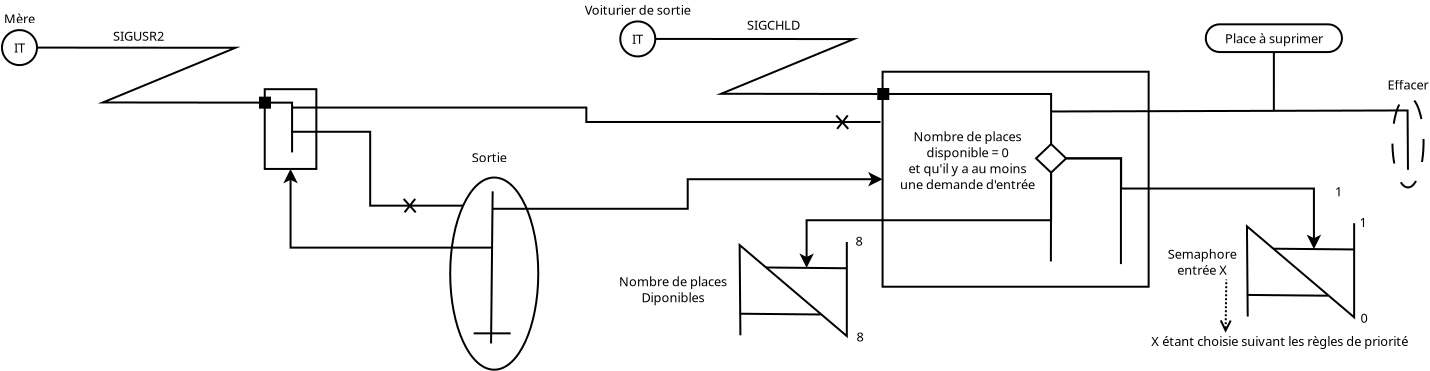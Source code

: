 <?xml version="1.0" encoding="UTF-8"?>
<dia:diagram xmlns:dia="http://www.lysator.liu.se/~alla/dia/">
  <dia:layer name="Arrière-plan" visible="true" active="true">
    <dia:object type="Standard - Box" version="0" id="O0">
      <dia:attribute name="obj_pos">
        <dia:point val="-41.408,0.598"/>
      </dia:attribute>
      <dia:attribute name="obj_bb">
        <dia:rectangle val="-41.458,0.548;-38.777,4.636"/>
      </dia:attribute>
      <dia:attribute name="elem_corner">
        <dia:point val="-41.408,0.598"/>
      </dia:attribute>
      <dia:attribute name="elem_width">
        <dia:real val="2.581"/>
      </dia:attribute>
      <dia:attribute name="elem_height">
        <dia:real val="3.988"/>
      </dia:attribute>
      <dia:attribute name="show_background">
        <dia:boolean val="true"/>
      </dia:attribute>
    </dia:object>
    <dia:object type="Standard - Box" version="0" id="O1">
      <dia:attribute name="obj_pos">
        <dia:point val="-41.646,1.021"/>
      </dia:attribute>
      <dia:attribute name="obj_bb">
        <dia:rectangle val="-41.696,0.971;-41.096,1.571"/>
      </dia:attribute>
      <dia:attribute name="elem_corner">
        <dia:point val="-41.646,1.021"/>
      </dia:attribute>
      <dia:attribute name="elem_width">
        <dia:real val="0.5"/>
      </dia:attribute>
      <dia:attribute name="elem_height">
        <dia:real val="0.5"/>
      </dia:attribute>
      <dia:attribute name="border_width">
        <dia:real val="0.1"/>
      </dia:attribute>
      <dia:attribute name="inner_color">
        <dia:color val="#000000"/>
      </dia:attribute>
      <dia:attribute name="show_background">
        <dia:boolean val="true"/>
      </dia:attribute>
      <dia:attribute name="aspect">
        <dia:enum val="2"/>
      </dia:attribute>
    </dia:object>
    <dia:object type="Standard - ZigZagLine" version="1" id="O2">
      <dia:attribute name="obj_pos">
        <dia:point val="-41.146,1.271"/>
      </dia:attribute>
      <dia:attribute name="obj_bb">
        <dia:rectangle val="-41.196,1.221;-39.991,3.81"/>
      </dia:attribute>
      <dia:attribute name="orth_points">
        <dia:point val="-41.146,1.271"/>
        <dia:point val="-40.041,1.271"/>
        <dia:point val="-40.041,3.76"/>
      </dia:attribute>
      <dia:attribute name="orth_orient">
        <dia:enum val="0"/>
        <dia:enum val="1"/>
      </dia:attribute>
      <dia:attribute name="autorouting">
        <dia:boolean val="false"/>
      </dia:attribute>
    </dia:object>
    <dia:object type="Standard - Box" version="0" id="O3">
      <dia:attribute name="obj_pos">
        <dia:point val="-10.516,-0.275"/>
      </dia:attribute>
      <dia:attribute name="obj_bb">
        <dia:rectangle val="-10.566,-0.325;2.837,10.525"/>
      </dia:attribute>
      <dia:attribute name="elem_corner">
        <dia:point val="-10.516,-0.275"/>
      </dia:attribute>
      <dia:attribute name="elem_width">
        <dia:real val="13.303"/>
      </dia:attribute>
      <dia:attribute name="elem_height">
        <dia:real val="10.75"/>
      </dia:attribute>
      <dia:attribute name="show_background">
        <dia:boolean val="true"/>
      </dia:attribute>
    </dia:object>
    <dia:object type="Standard - Box" version="0" id="O4">
      <dia:attribute name="obj_pos">
        <dia:point val="-10.732,0.588"/>
      </dia:attribute>
      <dia:attribute name="obj_bb">
        <dia:rectangle val="-10.782,0.537;-10.182,1.137"/>
      </dia:attribute>
      <dia:attribute name="elem_corner">
        <dia:point val="-10.732,0.588"/>
      </dia:attribute>
      <dia:attribute name="elem_width">
        <dia:real val="0.5"/>
      </dia:attribute>
      <dia:attribute name="elem_height">
        <dia:real val="0.5"/>
      </dia:attribute>
      <dia:attribute name="border_width">
        <dia:real val="0.1"/>
      </dia:attribute>
      <dia:attribute name="inner_color">
        <dia:color val="#000000"/>
      </dia:attribute>
      <dia:attribute name="show_background">
        <dia:boolean val="true"/>
      </dia:attribute>
      <dia:attribute name="aspect">
        <dia:enum val="2"/>
      </dia:attribute>
    </dia:object>
    <dia:object type="Standard - ZigZagLine" version="1" id="O5">
      <dia:attribute name="obj_pos">
        <dia:point val="-10.232,0.838"/>
      </dia:attribute>
      <dia:attribute name="obj_bb">
        <dia:rectangle val="-10.282,0.787;-2.04,3.393"/>
      </dia:attribute>
      <dia:attribute name="orth_points">
        <dia:point val="-10.232,0.838"/>
        <dia:point val="-2.09,0.838"/>
        <dia:point val="-2.09,3.343"/>
      </dia:attribute>
      <dia:attribute name="orth_orient">
        <dia:enum val="0"/>
        <dia:enum val="1"/>
      </dia:attribute>
      <dia:attribute name="autorouting">
        <dia:boolean val="true"/>
      </dia:attribute>
      <dia:connections>
        <dia:connection handle="0" to="O4" connection="4"/>
        <dia:connection handle="1" to="O25" connection="5"/>
      </dia:connections>
    </dia:object>
    <dia:object type="Standard - PolyLine" version="0" id="O6">
      <dia:attribute name="obj_pos">
        <dia:point val="-21.881,-1.915"/>
      </dia:attribute>
      <dia:attribute name="obj_bb">
        <dia:rectangle val="-21.931,-1.965;-10.725,0.887"/>
      </dia:attribute>
      <dia:attribute name="poly_points">
        <dia:point val="-21.881,-1.915"/>
        <dia:point val="-11.959,-1.907"/>
        <dia:point val="-18.589,0.828"/>
        <dia:point val="-10.482,0.838"/>
      </dia:attribute>
      <dia:connections>
        <dia:connection handle="0" to="O7" connection="4"/>
        <dia:connection handle="3" to="O4" connection="8"/>
      </dia:connections>
    </dia:object>
    <dia:group>
      <dia:object type="Standard - Ellipse" version="0" id="O7">
        <dia:attribute name="obj_pos">
          <dia:point val="-23.631,-2.79"/>
        </dia:attribute>
        <dia:attribute name="obj_bb">
          <dia:rectangle val="-23.681,-2.84;-21.831,-0.99"/>
        </dia:attribute>
        <dia:attribute name="elem_corner">
          <dia:point val="-23.631,-2.79"/>
        </dia:attribute>
        <dia:attribute name="elem_width">
          <dia:real val="1.75"/>
        </dia:attribute>
        <dia:attribute name="elem_height">
          <dia:real val="1.75"/>
        </dia:attribute>
        <dia:attribute name="aspect">
          <dia:enum val="2"/>
        </dia:attribute>
      </dia:object>
      <dia:object type="Standard - Text" version="1" id="O8">
        <dia:attribute name="obj_pos">
          <dia:point val="-22.756,-1.915"/>
        </dia:attribute>
        <dia:attribute name="obj_bb">
          <dia:rectangle val="-23.046,-2.288;-22.466,-1.541"/>
        </dia:attribute>
        <dia:attribute name="text">
          <dia:composite type="text">
            <dia:attribute name="string">
              <dia:string>#IT#</dia:string>
            </dia:attribute>
            <dia:attribute name="font">
              <dia:font family="sans" style="0" name="Helvetica"/>
            </dia:attribute>
            <dia:attribute name="height">
              <dia:real val="0.8"/>
            </dia:attribute>
            <dia:attribute name="pos">
              <dia:point val="-22.756,-1.693"/>
            </dia:attribute>
            <dia:attribute name="color">
              <dia:color val="#000000"/>
            </dia:attribute>
            <dia:attribute name="alignment">
              <dia:enum val="1"/>
            </dia:attribute>
          </dia:composite>
        </dia:attribute>
        <dia:attribute name="valign">
          <dia:enum val="2"/>
        </dia:attribute>
        <dia:connections>
          <dia:connection handle="0" to="O7" connection="8"/>
        </dia:connections>
      </dia:object>
      <dia:object type="Standard - Text" version="1" id="O9">
        <dia:attribute name="obj_pos">
          <dia:point val="-22.756,-3.126"/>
        </dia:attribute>
        <dia:attribute name="obj_bb">
          <dia:rectangle val="-25.619,-3.721;-19.892,-2.973"/>
        </dia:attribute>
        <dia:attribute name="text">
          <dia:composite type="text">
            <dia:attribute name="string">
              <dia:string>#Voiturier de sortie#</dia:string>
            </dia:attribute>
            <dia:attribute name="font">
              <dia:font family="sans" style="0" name="Helvetica"/>
            </dia:attribute>
            <dia:attribute name="height">
              <dia:real val="0.8"/>
            </dia:attribute>
            <dia:attribute name="pos">
              <dia:point val="-22.756,-3.126"/>
            </dia:attribute>
            <dia:attribute name="color">
              <dia:color val="#000000"/>
            </dia:attribute>
            <dia:attribute name="alignment">
              <dia:enum val="1"/>
            </dia:attribute>
          </dia:composite>
        </dia:attribute>
        <dia:attribute name="valign">
          <dia:enum val="3"/>
        </dia:attribute>
      </dia:object>
    </dia:group>
    <dia:object type="Standard - ZigZagLine" version="1" id="O10">
      <dia:attribute name="obj_pos">
        <dia:point val="-1.338,4.057"/>
      </dia:attribute>
      <dia:attribute name="obj_bb">
        <dia:rectangle val="-1.388,4.007;11.413,8.705"/>
      </dia:attribute>
      <dia:attribute name="orth_points">
        <dia:point val="-1.338,4.057"/>
        <dia:point val="1.412,4.057"/>
        <dia:point val="1.412,5.566"/>
        <dia:point val="11.051,5.566"/>
        <dia:point val="11.051,8.593"/>
      </dia:attribute>
      <dia:attribute name="orth_orient">
        <dia:enum val="0"/>
        <dia:enum val="1"/>
        <dia:enum val="0"/>
        <dia:enum val="1"/>
      </dia:attribute>
      <dia:attribute name="autorouting">
        <dia:boolean val="false"/>
      </dia:attribute>
      <dia:attribute name="end_arrow">
        <dia:enum val="22"/>
      </dia:attribute>
      <dia:attribute name="end_arrow_length">
        <dia:real val="0.5"/>
      </dia:attribute>
      <dia:attribute name="end_arrow_width">
        <dia:real val="0.5"/>
      </dia:attribute>
      <dia:connections>
        <dia:connection handle="0" to="O25" connection="7"/>
        <dia:connection handle="1" to="O49" connection="0"/>
      </dia:connections>
    </dia:object>
    <dia:object type="Standard - Ellipse" version="0" id="O11">
      <dia:attribute name="obj_pos">
        <dia:point val="-32.135,5.015"/>
      </dia:attribute>
      <dia:attribute name="obj_bb">
        <dia:rectangle val="-32.185,4.965;-27.682,14.674"/>
      </dia:attribute>
      <dia:attribute name="elem_corner">
        <dia:point val="-32.135,5.015"/>
      </dia:attribute>
      <dia:attribute name="elem_width">
        <dia:real val="4.403"/>
      </dia:attribute>
      <dia:attribute name="elem_height">
        <dia:real val="9.609"/>
      </dia:attribute>
    </dia:object>
    <dia:object type="Standard - Text" version="1" id="O12">
      <dia:attribute name="obj_pos">
        <dia:point val="-31.062,4.257"/>
      </dia:attribute>
      <dia:attribute name="obj_bb">
        <dia:rectangle val="-31.062,3.662;-29.177,4.41"/>
      </dia:attribute>
      <dia:attribute name="text">
        <dia:composite type="text">
          <dia:attribute name="string">
            <dia:string>#Sortie#</dia:string>
          </dia:attribute>
          <dia:attribute name="font">
            <dia:font family="sans" style="0" name="Helvetica"/>
          </dia:attribute>
          <dia:attribute name="height">
            <dia:real val="0.8"/>
          </dia:attribute>
          <dia:attribute name="pos">
            <dia:point val="-31.062,4.257"/>
          </dia:attribute>
          <dia:attribute name="color">
            <dia:color val="#000000"/>
          </dia:attribute>
          <dia:attribute name="alignment">
            <dia:enum val="0"/>
          </dia:attribute>
        </dia:composite>
      </dia:attribute>
      <dia:attribute name="valign">
        <dia:enum val="3"/>
      </dia:attribute>
    </dia:object>
    <dia:object type="Standard - Line" version="0" id="O13">
      <dia:attribute name="obj_pos">
        <dia:point val="-30.012,5.707"/>
      </dia:attribute>
      <dia:attribute name="obj_bb">
        <dia:rectangle val="-30.143,5.657;-29.961,13.363"/>
      </dia:attribute>
      <dia:attribute name="conn_endpoints">
        <dia:point val="-30.012,5.707"/>
        <dia:point val="-30.092,13.312"/>
      </dia:attribute>
      <dia:attribute name="numcp">
        <dia:int val="1"/>
      </dia:attribute>
    </dia:object>
    <dia:object type="Standard - Line" version="0" id="O14">
      <dia:attribute name="obj_pos">
        <dia:point val="-30.962,12.807"/>
      </dia:attribute>
      <dia:attribute name="obj_bb">
        <dia:rectangle val="-31.012,12.757;-29.062,12.857"/>
      </dia:attribute>
      <dia:attribute name="conn_endpoints">
        <dia:point val="-30.962,12.807"/>
        <dia:point val="-29.112,12.807"/>
      </dia:attribute>
      <dia:attribute name="numcp">
        <dia:int val="1"/>
      </dia:attribute>
    </dia:object>
    <dia:object type="Standard - Line" version="0" id="O15">
      <dia:attribute name="obj_pos">
        <dia:point val="-2.09,4.77"/>
      </dia:attribute>
      <dia:attribute name="obj_bb">
        <dia:rectangle val="-2.151,4.72;-2.04,9.263"/>
      </dia:attribute>
      <dia:attribute name="conn_endpoints">
        <dia:point val="-2.09,4.77"/>
        <dia:point val="-2.101,9.213"/>
      </dia:attribute>
      <dia:attribute name="numcp">
        <dia:int val="1"/>
      </dia:attribute>
      <dia:connections>
        <dia:connection handle="0" to="O25" connection="6"/>
      </dia:connections>
    </dia:object>
    <dia:object type="Standard - Text" version="1" id="O16">
      <dia:attribute name="obj_pos">
        <dia:point val="18.111,8.527"/>
      </dia:attribute>
      <dia:attribute name="obj_bb">
        <dia:rectangle val="18.111,7.932;18.111,8.68"/>
      </dia:attribute>
      <dia:attribute name="text">
        <dia:composite type="text">
          <dia:attribute name="string">
            <dia:string>##</dia:string>
          </dia:attribute>
          <dia:attribute name="font">
            <dia:font family="sans" style="0" name="Helvetica"/>
          </dia:attribute>
          <dia:attribute name="height">
            <dia:real val="0.8"/>
          </dia:attribute>
          <dia:attribute name="pos">
            <dia:point val="18.111,8.527"/>
          </dia:attribute>
          <dia:attribute name="color">
            <dia:color val="#000000"/>
          </dia:attribute>
          <dia:attribute name="alignment">
            <dia:enum val="0"/>
          </dia:attribute>
        </dia:composite>
      </dia:attribute>
      <dia:attribute name="valign">
        <dia:enum val="3"/>
      </dia:attribute>
    </dia:object>
    <dia:object type="Standard - ZigZagLine" version="1" id="O17">
      <dia:attribute name="obj_pos">
        <dia:point val="-2.09,4.77"/>
      </dia:attribute>
      <dia:attribute name="obj_bb">
        <dia:rectangle val="-14.677,4.72;-2.04,9.644"/>
      </dia:attribute>
      <dia:attribute name="orth_points">
        <dia:point val="-2.09,4.77"/>
        <dia:point val="-2.09,7.151"/>
        <dia:point val="-14.315,7.151"/>
        <dia:point val="-14.315,9.533"/>
      </dia:attribute>
      <dia:attribute name="orth_orient">
        <dia:enum val="1"/>
        <dia:enum val="0"/>
        <dia:enum val="1"/>
      </dia:attribute>
      <dia:attribute name="autorouting">
        <dia:boolean val="true"/>
      </dia:attribute>
      <dia:attribute name="end_arrow">
        <dia:enum val="22"/>
      </dia:attribute>
      <dia:attribute name="end_arrow_length">
        <dia:real val="0.5"/>
      </dia:attribute>
      <dia:attribute name="end_arrow_width">
        <dia:real val="0.5"/>
      </dia:attribute>
      <dia:connections>
        <dia:connection handle="0" to="O25" connection="6"/>
        <dia:connection handle="1" to="O20" connection="0"/>
      </dia:connections>
    </dia:object>
    <dia:group>
      <dia:group>
        <dia:group>
          <dia:object type="Standard - PolyLine" version="0" id="O18">
            <dia:attribute name="obj_pos">
              <dia:point val="-17.625,12.904"/>
            </dia:attribute>
            <dia:attribute name="obj_bb">
              <dia:rectangle val="-17.714,8.189;-12.254,13.051"/>
            </dia:attribute>
            <dia:attribute name="poly_points">
              <dia:point val="-17.625,12.904"/>
              <dia:point val="-17.663,8.393"/>
              <dia:point val="-12.304,12.943"/>
              <dia:point val="-12.304,8.239"/>
            </dia:attribute>
          </dia:object>
          <dia:object type="Standard - Line" version="0" id="O19">
            <dia:attribute name="obj_pos">
              <dia:point val="-17.663,11.825"/>
            </dia:attribute>
            <dia:attribute name="obj_bb">
              <dia:rectangle val="-17.714,11.774;-13.564,11.914"/>
            </dia:attribute>
            <dia:attribute name="conn_endpoints">
              <dia:point val="-17.663,11.825"/>
              <dia:point val="-13.615,11.863"/>
            </dia:attribute>
            <dia:attribute name="numcp">
              <dia:int val="1"/>
            </dia:attribute>
          </dia:object>
          <dia:object type="Standard - Line" version="0" id="O20">
            <dia:attribute name="obj_pos">
              <dia:point val="-16.339,9.513"/>
            </dia:attribute>
            <dia:attribute name="obj_bb">
              <dia:rectangle val="-16.389,9.463;-12.24,9.602"/>
            </dia:attribute>
            <dia:attribute name="conn_endpoints">
              <dia:point val="-16.339,9.513"/>
              <dia:point val="-12.29,9.552"/>
            </dia:attribute>
            <dia:attribute name="numcp">
              <dia:int val="1"/>
            </dia:attribute>
          </dia:object>
        </dia:group>
        <dia:object type="Standard - Text" version="1" id="O21">
          <dia:attribute name="obj_pos">
            <dia:point val="-11.819,13.214"/>
          </dia:attribute>
          <dia:attribute name="obj_bb">
            <dia:rectangle val="-11.819,12.62;-11.411,13.367"/>
          </dia:attribute>
          <dia:attribute name="text">
            <dia:composite type="text">
              <dia:attribute name="string">
                <dia:string>#8#</dia:string>
              </dia:attribute>
              <dia:attribute name="font">
                <dia:font family="sans" style="0" name="Helvetica"/>
              </dia:attribute>
              <dia:attribute name="height">
                <dia:real val="0.8"/>
              </dia:attribute>
              <dia:attribute name="pos">
                <dia:point val="-11.819,13.214"/>
              </dia:attribute>
              <dia:attribute name="color">
                <dia:color val="#000000"/>
              </dia:attribute>
              <dia:attribute name="alignment">
                <dia:enum val="0"/>
              </dia:attribute>
            </dia:composite>
          </dia:attribute>
          <dia:attribute name="valign">
            <dia:enum val="3"/>
          </dia:attribute>
        </dia:object>
        <dia:object type="Standard - Text" version="1" id="O22">
          <dia:attribute name="obj_pos">
            <dia:point val="-11.871,8.432"/>
          </dia:attribute>
          <dia:attribute name="obj_bb">
            <dia:rectangle val="-11.871,7.837;-11.463,8.584"/>
          </dia:attribute>
          <dia:attribute name="text">
            <dia:composite type="text">
              <dia:attribute name="string">
                <dia:string>#8#</dia:string>
              </dia:attribute>
              <dia:attribute name="font">
                <dia:font family="sans" style="0" name="Helvetica"/>
              </dia:attribute>
              <dia:attribute name="height">
                <dia:real val="0.8"/>
              </dia:attribute>
              <dia:attribute name="pos">
                <dia:point val="-11.871,8.432"/>
              </dia:attribute>
              <dia:attribute name="color">
                <dia:color val="#000000"/>
              </dia:attribute>
              <dia:attribute name="alignment">
                <dia:enum val="0"/>
              </dia:attribute>
            </dia:composite>
          </dia:attribute>
          <dia:attribute name="valign">
            <dia:enum val="3"/>
          </dia:attribute>
        </dia:object>
      </dia:group>
      <dia:object type="Standard - Text" version="1" id="O23">
        <dia:attribute name="obj_pos">
          <dia:point val="-20.993,10.602"/>
        </dia:attribute>
        <dia:attribute name="obj_bb">
          <dia:rectangle val="-23.898,9.828;-18.088,11.376"/>
        </dia:attribute>
        <dia:attribute name="text">
          <dia:composite type="text">
            <dia:attribute name="string">
              <dia:string>#Nombre de places
Diponibles#</dia:string>
            </dia:attribute>
            <dia:attribute name="font">
              <dia:font family="sans" style="0" name="Helvetica"/>
            </dia:attribute>
            <dia:attribute name="height">
              <dia:real val="0.8"/>
            </dia:attribute>
            <dia:attribute name="pos">
              <dia:point val="-20.993,10.423"/>
            </dia:attribute>
            <dia:attribute name="color">
              <dia:color val="#000000"/>
            </dia:attribute>
            <dia:attribute name="alignment">
              <dia:enum val="1"/>
            </dia:attribute>
          </dia:composite>
        </dia:attribute>
        <dia:attribute name="valign">
          <dia:enum val="2"/>
        </dia:attribute>
      </dia:object>
    </dia:group>
    <dia:object type="Standard - Text" version="1" id="O24">
      <dia:attribute name="obj_pos">
        <dia:point val="11.597,6.644"/>
      </dia:attribute>
      <dia:attribute name="obj_bb">
        <dia:rectangle val="11.597,6.049;11.597,6.797"/>
      </dia:attribute>
      <dia:attribute name="text">
        <dia:composite type="text">
          <dia:attribute name="string">
            <dia:string>##</dia:string>
          </dia:attribute>
          <dia:attribute name="font">
            <dia:font family="sans" style="0" name="Helvetica"/>
          </dia:attribute>
          <dia:attribute name="height">
            <dia:real val="0.8"/>
          </dia:attribute>
          <dia:attribute name="pos">
            <dia:point val="11.597,6.644"/>
          </dia:attribute>
          <dia:attribute name="color">
            <dia:color val="#000000"/>
          </dia:attribute>
          <dia:attribute name="alignment">
            <dia:enum val="0"/>
          </dia:attribute>
        </dia:composite>
      </dia:attribute>
      <dia:attribute name="valign">
        <dia:enum val="3"/>
      </dia:attribute>
    </dia:object>
    <dia:group>
      <dia:object type="Geometric - Diamond" version="1" id="O25">
        <dia:attribute name="obj_pos">
          <dia:point val="-2.842,3.343"/>
        </dia:attribute>
        <dia:attribute name="obj_bb">
          <dia:rectangle val="-2.915,3.274;-1.266,4.839"/>
        </dia:attribute>
        <dia:attribute name="meta">
          <dia:composite type="dict"/>
        </dia:attribute>
        <dia:attribute name="elem_corner">
          <dia:point val="-2.842,3.343"/>
        </dia:attribute>
        <dia:attribute name="elem_width">
          <dia:real val="1.504"/>
        </dia:attribute>
        <dia:attribute name="elem_height">
          <dia:real val="1.427"/>
        </dia:attribute>
        <dia:attribute name="line_width">
          <dia:real val="0.1"/>
        </dia:attribute>
        <dia:attribute name="line_colour">
          <dia:color val="#000000"/>
        </dia:attribute>
        <dia:attribute name="fill_colour">
          <dia:color val="#ffffff"/>
        </dia:attribute>
        <dia:attribute name="show_background">
          <dia:boolean val="true"/>
        </dia:attribute>
        <dia:attribute name="line_style">
          <dia:enum val="0"/>
          <dia:real val="1"/>
        </dia:attribute>
        <dia:attribute name="flip_horizontal">
          <dia:boolean val="false"/>
        </dia:attribute>
        <dia:attribute name="flip_vertical">
          <dia:boolean val="false"/>
        </dia:attribute>
        <dia:attribute name="subscale">
          <dia:real val="1"/>
        </dia:attribute>
      </dia:object>
      <dia:object type="Standard - Text" version="1" id="O26">
        <dia:attribute name="obj_pos">
          <dia:point val="-6.273,4.153"/>
        </dia:attribute>
        <dia:attribute name="obj_bb">
          <dia:rectangle val="-9.926,2.579;-2.621,5.727"/>
        </dia:attribute>
        <dia:attribute name="text">
          <dia:composite type="text">
            <dia:attribute name="string">
              <dia:string>#Nombre de places
disponible = 0
et qu'il y a au moins
une demande d'entrée#</dia:string>
            </dia:attribute>
            <dia:attribute name="font">
              <dia:font family="sans" style="0" name="Helvetica"/>
            </dia:attribute>
            <dia:attribute name="height">
              <dia:real val="0.8"/>
            </dia:attribute>
            <dia:attribute name="pos">
              <dia:point val="-6.273,3.174"/>
            </dia:attribute>
            <dia:attribute name="color">
              <dia:color val="#000000"/>
            </dia:attribute>
            <dia:attribute name="alignment">
              <dia:enum val="1"/>
            </dia:attribute>
          </dia:composite>
        </dia:attribute>
        <dia:attribute name="valign">
          <dia:enum val="2"/>
        </dia:attribute>
      </dia:object>
    </dia:group>
    <dia:object type="Standard - ZigZagLine" version="1" id="O27">
      <dia:attribute name="obj_pos">
        <dia:point val="-1.338,4.057"/>
      </dia:attribute>
      <dia:attribute name="obj_bb">
        <dia:rectangle val="-1.388,4.007;1.451,9.393"/>
      </dia:attribute>
      <dia:attribute name="orth_points">
        <dia:point val="-1.338,4.057"/>
        <dia:point val="1.401,4.057"/>
        <dia:point val="1.401,9.343"/>
      </dia:attribute>
      <dia:attribute name="orth_orient">
        <dia:enum val="0"/>
        <dia:enum val="1"/>
      </dia:attribute>
      <dia:attribute name="autorouting">
        <dia:boolean val="false"/>
      </dia:attribute>
      <dia:connections>
        <dia:connection handle="0" to="O25" connection="7"/>
      </dia:connections>
    </dia:object>
    <dia:group>
      <dia:object type="Standard - PolyLine" version="0" id="O28">
        <dia:attribute name="obj_pos">
          <dia:point val="-2.095,1.713"/>
        </dia:attribute>
        <dia:attribute name="obj_bb">
          <dia:rectangle val="-2.145,1.611;15.803,4.679"/>
        </dia:attribute>
        <dia:attribute name="poly_points">
          <dia:point val="-2.095,1.713"/>
          <dia:point val="15.734,1.661"/>
          <dia:point val="15.753,4.628"/>
        </dia:attribute>
      </dia:object>
      <dia:group>
        <dia:object type="Standard - Ellipse" version="0" id="O29">
          <dia:attribute name="obj_pos">
            <dia:point val="14.977,0.971"/>
          </dia:attribute>
          <dia:attribute name="obj_bb">
            <dia:rectangle val="14.927,0.921;16.583,5.562"/>
          </dia:attribute>
          <dia:attribute name="elem_corner">
            <dia:point val="14.977,0.971"/>
          </dia:attribute>
          <dia:attribute name="elem_width">
            <dia:real val="1.556"/>
          </dia:attribute>
          <dia:attribute name="elem_height">
            <dia:real val="4.541"/>
          </dia:attribute>
          <dia:attribute name="border_width">
            <dia:real val="0.1"/>
          </dia:attribute>
          <dia:attribute name="show_background">
            <dia:boolean val="false"/>
          </dia:attribute>
          <dia:attribute name="line_style">
            <dia:enum val="1"/>
          </dia:attribute>
        </dia:object>
        <dia:object type="Standard - Text" version="1" id="O30">
          <dia:attribute name="obj_pos">
            <dia:point val="14.725,0.614"/>
          </dia:attribute>
          <dia:attribute name="obj_bb">
            <dia:rectangle val="14.725,0.019;16.972,0.766"/>
          </dia:attribute>
          <dia:attribute name="text">
            <dia:composite type="text">
              <dia:attribute name="string">
                <dia:string>#Effacer#</dia:string>
              </dia:attribute>
              <dia:attribute name="font">
                <dia:font family="sans" style="0" name="Helvetica"/>
              </dia:attribute>
              <dia:attribute name="height">
                <dia:real val="0.8"/>
              </dia:attribute>
              <dia:attribute name="pos">
                <dia:point val="14.725,0.614"/>
              </dia:attribute>
              <dia:attribute name="color">
                <dia:color val="#000000"/>
              </dia:attribute>
              <dia:attribute name="alignment">
                <dia:enum val="0"/>
              </dia:attribute>
            </dia:composite>
          </dia:attribute>
          <dia:attribute name="valign">
            <dia:enum val="3"/>
          </dia:attribute>
        </dia:object>
        <dia:object type="Standard - Box" version="0" id="O31">
          <dia:attribute name="obj_pos">
            <dia:point val="5.643,-2.645"/>
          </dia:attribute>
          <dia:attribute name="obj_bb">
            <dia:rectangle val="5.593,-2.695;12.504,-1.208"/>
          </dia:attribute>
          <dia:attribute name="elem_corner">
            <dia:point val="5.643,-2.645"/>
          </dia:attribute>
          <dia:attribute name="elem_width">
            <dia:real val="6.811"/>
          </dia:attribute>
          <dia:attribute name="elem_height">
            <dia:real val="1.387"/>
          </dia:attribute>
          <dia:attribute name="border_width">
            <dia:real val="0.1"/>
          </dia:attribute>
          <dia:attribute name="show_background">
            <dia:boolean val="true"/>
          </dia:attribute>
          <dia:attribute name="corner_radius">
            <dia:real val="5"/>
          </dia:attribute>
        </dia:object>
        <dia:object type="Standard - Text" version="1" id="O32">
          <dia:attribute name="obj_pos">
            <dia:point val="9.049,-1.952"/>
          </dia:attribute>
          <dia:attribute name="obj_bb">
            <dia:rectangle val="6.366,-2.325;11.731,-1.578"/>
          </dia:attribute>
          <dia:attribute name="text">
            <dia:composite type="text">
              <dia:attribute name="string">
                <dia:string>#Place à suprimer#</dia:string>
              </dia:attribute>
              <dia:attribute name="font">
                <dia:font family="sans" style="0" name="Helvetica"/>
              </dia:attribute>
              <dia:attribute name="height">
                <dia:real val="0.8"/>
              </dia:attribute>
              <dia:attribute name="pos">
                <dia:point val="9.049,-1.73"/>
              </dia:attribute>
              <dia:attribute name="color">
                <dia:color val="#000000"/>
              </dia:attribute>
              <dia:attribute name="alignment">
                <dia:enum val="1"/>
              </dia:attribute>
            </dia:composite>
          </dia:attribute>
          <dia:attribute name="valign">
            <dia:enum val="2"/>
          </dia:attribute>
          <dia:connections>
            <dia:connection handle="0" to="O31" connection="8"/>
          </dia:connections>
        </dia:object>
        <dia:object type="Standard - Line" version="0" id="O33">
          <dia:attribute name="obj_pos">
            <dia:point val="9.049,-1.258"/>
          </dia:attribute>
          <dia:attribute name="obj_bb">
            <dia:rectangle val="8.998,-1.308;9.099,1.748"/>
          </dia:attribute>
          <dia:attribute name="conn_endpoints">
            <dia:point val="9.049,-1.258"/>
            <dia:point val="9.048,1.698"/>
          </dia:attribute>
          <dia:attribute name="numcp">
            <dia:int val="1"/>
          </dia:attribute>
          <dia:connections>
            <dia:connection handle="0" to="O31" connection="6"/>
          </dia:connections>
        </dia:object>
      </dia:group>
    </dia:group>
    <dia:object type="Standard - ZigZagLine" version="1" id="O34">
      <dia:attribute name="obj_pos">
        <dia:point val="-10.516,5.1"/>
      </dia:attribute>
      <dia:attribute name="obj_bb">
        <dia:rectangle val="-30.053,4.738;-10.466,6.628"/>
      </dia:attribute>
      <dia:attribute name="orth_points">
        <dia:point val="-10.516,5.1"/>
        <dia:point val="-20.259,5.1"/>
        <dia:point val="-20.259,6.578"/>
        <dia:point val="-30.003,6.578"/>
      </dia:attribute>
      <dia:attribute name="orth_orient">
        <dia:enum val="0"/>
        <dia:enum val="1"/>
        <dia:enum val="0"/>
      </dia:attribute>
      <dia:attribute name="autorouting">
        <dia:boolean val="true"/>
      </dia:attribute>
      <dia:attribute name="start_arrow">
        <dia:enum val="22"/>
      </dia:attribute>
      <dia:attribute name="start_arrow_length">
        <dia:real val="0.5"/>
      </dia:attribute>
      <dia:attribute name="start_arrow_width">
        <dia:real val="0.5"/>
      </dia:attribute>
      <dia:connections>
        <dia:connection handle="0" to="O3" connection="3"/>
      </dia:connections>
    </dia:object>
    <dia:object type="Standard - Text" version="1" id="O35">
      <dia:attribute name="obj_pos">
        <dia:point val="-17.294,-2.371"/>
      </dia:attribute>
      <dia:attribute name="obj_bb">
        <dia:rectangle val="-17.294,-2.966;-14.421,-2.219"/>
      </dia:attribute>
      <dia:attribute name="text">
        <dia:composite type="text">
          <dia:attribute name="string">
            <dia:string>#SIGCHLD#</dia:string>
          </dia:attribute>
          <dia:attribute name="font">
            <dia:font family="sans" style="0" name="Helvetica"/>
          </dia:attribute>
          <dia:attribute name="height">
            <dia:real val="0.8"/>
          </dia:attribute>
          <dia:attribute name="pos">
            <dia:point val="-17.294,-2.371"/>
          </dia:attribute>
          <dia:attribute name="color">
            <dia:color val="#000000"/>
          </dia:attribute>
          <dia:attribute name="alignment">
            <dia:enum val="0"/>
          </dia:attribute>
        </dia:composite>
      </dia:attribute>
      <dia:attribute name="valign">
        <dia:enum val="3"/>
      </dia:attribute>
    </dia:object>
    <dia:object type="Standard - ZigZagLine" version="1" id="O36">
      <dia:attribute name="obj_pos">
        <dia:point val="-40.036,1.517"/>
      </dia:attribute>
      <dia:attribute name="obj_bb">
        <dia:rectangle val="-40.086,1.467;-10.569,2.288"/>
      </dia:attribute>
      <dia:attribute name="orth_points">
        <dia:point val="-40.036,1.517"/>
        <dia:point val="-25.328,1.517"/>
        <dia:point val="-25.328,2.238"/>
        <dia:point val="-10.619,2.238"/>
      </dia:attribute>
      <dia:attribute name="orth_orient">
        <dia:enum val="0"/>
        <dia:enum val="1"/>
        <dia:enum val="0"/>
      </dia:attribute>
      <dia:attribute name="autorouting">
        <dia:boolean val="true"/>
      </dia:attribute>
    </dia:object>
    <dia:object type="Standard - Line" version="0" id="O37">
      <dia:attribute name="obj_pos">
        <dia:point val="-12.787,2.582"/>
      </dia:attribute>
      <dia:attribute name="obj_bb">
        <dia:rectangle val="-12.857,1.84;-12.187,2.652"/>
      </dia:attribute>
      <dia:attribute name="conn_endpoints">
        <dia:point val="-12.787,2.582"/>
        <dia:point val="-12.257,1.91"/>
      </dia:attribute>
      <dia:attribute name="numcp">
        <dia:int val="1"/>
      </dia:attribute>
    </dia:object>
    <dia:object type="Standard - Line" version="0" id="O38">
      <dia:attribute name="obj_pos">
        <dia:point val="-12.232,2.584"/>
      </dia:attribute>
      <dia:attribute name="obj_bb">
        <dia:rectangle val="-12.904,1.841;-12.161,2.654"/>
      </dia:attribute>
      <dia:attribute name="conn_endpoints">
        <dia:point val="-12.232,2.584"/>
        <dia:point val="-12.833,1.912"/>
      </dia:attribute>
      <dia:attribute name="numcp">
        <dia:int val="1"/>
      </dia:attribute>
    </dia:object>
    <dia:object type="Standard - ZigZagLine" version="1" id="O39">
      <dia:attribute name="obj_pos">
        <dia:point val="-40.089,2.727"/>
      </dia:attribute>
      <dia:attribute name="obj_bb">
        <dia:rectangle val="-40.139,2.677;-31.44,6.472"/>
      </dia:attribute>
      <dia:attribute name="orth_points">
        <dia:point val="-40.089,2.727"/>
        <dia:point val="-36.136,2.727"/>
        <dia:point val="-36.136,6.422"/>
        <dia:point val="-31.49,6.422"/>
      </dia:attribute>
      <dia:attribute name="orth_orient">
        <dia:enum val="0"/>
        <dia:enum val="1"/>
        <dia:enum val="0"/>
      </dia:attribute>
      <dia:attribute name="autorouting">
        <dia:boolean val="false"/>
      </dia:attribute>
      <dia:connections>
        <dia:connection handle="1" to="O11" connection="0"/>
      </dia:connections>
    </dia:object>
    <dia:object type="Standard - ZigZagLine" version="1" id="O40">
      <dia:attribute name="obj_pos">
        <dia:point val="-29.993,8.52"/>
      </dia:attribute>
      <dia:attribute name="obj_bb">
        <dia:rectangle val="-40.479,4.474;-29.943,8.57"/>
      </dia:attribute>
      <dia:attribute name="orth_points">
        <dia:point val="-29.993,8.52"/>
        <dia:point val="-40.117,8.52"/>
        <dia:point val="-40.117,4.586"/>
      </dia:attribute>
      <dia:attribute name="orth_orient">
        <dia:enum val="0"/>
        <dia:enum val="1"/>
      </dia:attribute>
      <dia:attribute name="autorouting">
        <dia:boolean val="false"/>
      </dia:attribute>
      <dia:attribute name="end_arrow">
        <dia:enum val="22"/>
      </dia:attribute>
      <dia:attribute name="end_arrow_length">
        <dia:real val="0.5"/>
      </dia:attribute>
      <dia:attribute name="end_arrow_width">
        <dia:real val="0.5"/>
      </dia:attribute>
      <dia:connections>
        <dia:connection handle="1" to="O0" connection="6"/>
      </dia:connections>
    </dia:object>
    <dia:group>
      <dia:object type="Standard - PolyLine" version="0" id="O41">
        <dia:attribute name="obj_pos">
          <dia:point val="-52.795,-1.481"/>
        </dia:attribute>
        <dia:attribute name="obj_bb">
          <dia:rectangle val="-52.845,-1.531;-41.346,1.321"/>
        </dia:attribute>
        <dia:attribute name="poly_points">
          <dia:point val="-52.795,-1.481"/>
          <dia:point val="-42.873,-1.473"/>
          <dia:point val="-49.503,1.262"/>
          <dia:point val="-41.396,1.271"/>
        </dia:attribute>
      </dia:object>
      <dia:object type="Standard - Text" version="1" id="O42">
        <dia:attribute name="obj_pos">
          <dia:point val="-48.997,-1.819"/>
        </dia:attribute>
        <dia:attribute name="obj_bb">
          <dia:rectangle val="-48.997,-2.414;-46.177,-1.667"/>
        </dia:attribute>
        <dia:attribute name="text">
          <dia:composite type="text">
            <dia:attribute name="string">
              <dia:string>#SIGUSR2#</dia:string>
            </dia:attribute>
            <dia:attribute name="font">
              <dia:font family="sans" style="0" name="Helvetica"/>
            </dia:attribute>
            <dia:attribute name="height">
              <dia:real val="0.8"/>
            </dia:attribute>
            <dia:attribute name="pos">
              <dia:point val="-48.997,-1.819"/>
            </dia:attribute>
            <dia:attribute name="color">
              <dia:color val="#000000"/>
            </dia:attribute>
            <dia:attribute name="alignment">
              <dia:enum val="0"/>
            </dia:attribute>
          </dia:composite>
        </dia:attribute>
        <dia:attribute name="valign">
          <dia:enum val="3"/>
        </dia:attribute>
      </dia:object>
      <dia:group>
        <dia:object type="Standard - Ellipse" version="0" id="O43">
          <dia:attribute name="obj_pos">
            <dia:point val="-54.545,-2.356"/>
          </dia:attribute>
          <dia:attribute name="obj_bb">
            <dia:rectangle val="-54.595,-2.406;-52.745,-0.556"/>
          </dia:attribute>
          <dia:attribute name="elem_corner">
            <dia:point val="-54.545,-2.356"/>
          </dia:attribute>
          <dia:attribute name="elem_width">
            <dia:real val="1.75"/>
          </dia:attribute>
          <dia:attribute name="elem_height">
            <dia:real val="1.75"/>
          </dia:attribute>
          <dia:attribute name="aspect">
            <dia:enum val="2"/>
          </dia:attribute>
        </dia:object>
        <dia:object type="Standard - Text" version="1" id="O44">
          <dia:attribute name="obj_pos">
            <dia:point val="-53.67,-1.481"/>
          </dia:attribute>
          <dia:attribute name="obj_bb">
            <dia:rectangle val="-53.96,-1.855;-53.38,-1.107"/>
          </dia:attribute>
          <dia:attribute name="text">
            <dia:composite type="text">
              <dia:attribute name="string">
                <dia:string>#IT#</dia:string>
              </dia:attribute>
              <dia:attribute name="font">
                <dia:font family="sans" style="0" name="Helvetica"/>
              </dia:attribute>
              <dia:attribute name="height">
                <dia:real val="0.8"/>
              </dia:attribute>
              <dia:attribute name="pos">
                <dia:point val="-53.67,-1.26"/>
              </dia:attribute>
              <dia:attribute name="color">
                <dia:color val="#000000"/>
              </dia:attribute>
              <dia:attribute name="alignment">
                <dia:enum val="1"/>
              </dia:attribute>
            </dia:composite>
          </dia:attribute>
          <dia:attribute name="valign">
            <dia:enum val="2"/>
          </dia:attribute>
          <dia:connections>
            <dia:connection handle="0" to="O43" connection="8"/>
          </dia:connections>
        </dia:object>
        <dia:object type="Standard - Text" version="1" id="O45">
          <dia:attribute name="obj_pos">
            <dia:point val="-53.67,-2.692"/>
          </dia:attribute>
          <dia:attribute name="obj_bb">
            <dia:rectangle val="-54.465,-3.287;-52.875,-2.54"/>
          </dia:attribute>
          <dia:attribute name="text">
            <dia:composite type="text">
              <dia:attribute name="string">
                <dia:string>#Mère#</dia:string>
              </dia:attribute>
              <dia:attribute name="font">
                <dia:font family="sans" style="0" name="Helvetica"/>
              </dia:attribute>
              <dia:attribute name="height">
                <dia:real val="0.8"/>
              </dia:attribute>
              <dia:attribute name="pos">
                <dia:point val="-53.67,-2.692"/>
              </dia:attribute>
              <dia:attribute name="color">
                <dia:color val="#000000"/>
              </dia:attribute>
              <dia:attribute name="alignment">
                <dia:enum val="1"/>
              </dia:attribute>
            </dia:composite>
          </dia:attribute>
          <dia:attribute name="valign">
            <dia:enum val="3"/>
          </dia:attribute>
        </dia:object>
      </dia:group>
    </dia:group>
    <dia:group>
      <dia:object type="Standard - Text" version="1" id="O46">
        <dia:attribute name="obj_pos">
          <dia:point val="12.099,5.955"/>
        </dia:attribute>
        <dia:attribute name="obj_bb">
          <dia:rectangle val="12.099,5.36;12.507,6.107"/>
        </dia:attribute>
        <dia:attribute name="text">
          <dia:composite type="text">
            <dia:attribute name="string">
              <dia:string>#1#</dia:string>
            </dia:attribute>
            <dia:attribute name="font">
              <dia:font family="sans" style="0" name="Helvetica"/>
            </dia:attribute>
            <dia:attribute name="height">
              <dia:real val="0.8"/>
            </dia:attribute>
            <dia:attribute name="pos">
              <dia:point val="12.099,5.955"/>
            </dia:attribute>
            <dia:attribute name="color">
              <dia:color val="#000000"/>
            </dia:attribute>
            <dia:attribute name="alignment">
              <dia:enum val="0"/>
            </dia:attribute>
          </dia:composite>
        </dia:attribute>
        <dia:attribute name="valign">
          <dia:enum val="3"/>
        </dia:attribute>
      </dia:object>
      <dia:group>
        <dia:object type="Standard - PolyLine" version="0" id="O47">
          <dia:attribute name="obj_pos">
            <dia:point val="7.741,11.965"/>
          </dia:attribute>
          <dia:attribute name="obj_bb">
            <dia:rectangle val="7.652,7.25;13.112,12.111"/>
          </dia:attribute>
          <dia:attribute name="poly_points">
            <dia:point val="7.741,11.965"/>
            <dia:point val="7.703,7.454"/>
            <dia:point val="13.062,12.003"/>
            <dia:point val="13.062,7.3"/>
          </dia:attribute>
        </dia:object>
        <dia:object type="Standard - Line" version="0" id="O48">
          <dia:attribute name="obj_pos">
            <dia:point val="7.703,10.885"/>
          </dia:attribute>
          <dia:attribute name="obj_bb">
            <dia:rectangle val="7.652,10.835;11.801,10.974"/>
          </dia:attribute>
          <dia:attribute name="conn_endpoints">
            <dia:point val="7.703,10.885"/>
            <dia:point val="11.751,10.924"/>
          </dia:attribute>
          <dia:attribute name="numcp">
            <dia:int val="1"/>
          </dia:attribute>
        </dia:object>
        <dia:object type="Standard - Line" version="0" id="O49">
          <dia:attribute name="obj_pos">
            <dia:point val="9.027,8.574"/>
          </dia:attribute>
          <dia:attribute name="obj_bb">
            <dia:rectangle val="8.976,8.523;13.126,8.663"/>
          </dia:attribute>
          <dia:attribute name="conn_endpoints">
            <dia:point val="9.027,8.574"/>
            <dia:point val="13.075,8.612"/>
          </dia:attribute>
          <dia:attribute name="numcp">
            <dia:int val="1"/>
          </dia:attribute>
        </dia:object>
      </dia:group>
      <dia:object type="Standard - Text" version="1" id="O50">
        <dia:attribute name="obj_pos">
          <dia:point val="13.384,12.275"/>
        </dia:attribute>
        <dia:attribute name="obj_bb">
          <dia:rectangle val="13.384,11.68;13.791,12.428"/>
        </dia:attribute>
        <dia:attribute name="text">
          <dia:composite type="text">
            <dia:attribute name="string">
              <dia:string>#0#</dia:string>
            </dia:attribute>
            <dia:attribute name="font">
              <dia:font family="sans" style="0" name="Helvetica"/>
            </dia:attribute>
            <dia:attribute name="height">
              <dia:real val="0.8"/>
            </dia:attribute>
            <dia:attribute name="pos">
              <dia:point val="13.384,12.275"/>
            </dia:attribute>
            <dia:attribute name="color">
              <dia:color val="#000000"/>
            </dia:attribute>
            <dia:attribute name="alignment">
              <dia:enum val="0"/>
            </dia:attribute>
          </dia:composite>
        </dia:attribute>
        <dia:attribute name="valign">
          <dia:enum val="3"/>
        </dia:attribute>
      </dia:object>
      <dia:object type="Standard - Text" version="1" id="O51">
        <dia:attribute name="obj_pos">
          <dia:point val="13.332,7.492"/>
        </dia:attribute>
        <dia:attribute name="obj_bb">
          <dia:rectangle val="13.332,6.897;13.739,7.645"/>
        </dia:attribute>
        <dia:attribute name="text">
          <dia:composite type="text">
            <dia:attribute name="string">
              <dia:string>#1#</dia:string>
            </dia:attribute>
            <dia:attribute name="font">
              <dia:font family="sans" style="0" name="Helvetica"/>
            </dia:attribute>
            <dia:attribute name="height">
              <dia:real val="0.8"/>
            </dia:attribute>
            <dia:attribute name="pos">
              <dia:point val="13.332,7.492"/>
            </dia:attribute>
            <dia:attribute name="color">
              <dia:color val="#000000"/>
            </dia:attribute>
            <dia:attribute name="alignment">
              <dia:enum val="0"/>
            </dia:attribute>
          </dia:composite>
        </dia:attribute>
        <dia:attribute name="valign">
          <dia:enum val="3"/>
        </dia:attribute>
      </dia:object>
      <dia:object type="Standard - Text" version="1" id="O52">
        <dia:attribute name="obj_pos">
          <dia:point val="5.466,9.073"/>
        </dia:attribute>
        <dia:attribute name="obj_bb">
          <dia:rectangle val="3.634,8.478;7.299,10.026"/>
        </dia:attribute>
        <dia:attribute name="text">
          <dia:composite type="text">
            <dia:attribute name="string">
              <dia:string>#Semaphore
entrée X#</dia:string>
            </dia:attribute>
            <dia:attribute name="font">
              <dia:font family="sans" style="0" name="Helvetica"/>
            </dia:attribute>
            <dia:attribute name="height">
              <dia:real val="0.8"/>
            </dia:attribute>
            <dia:attribute name="pos">
              <dia:point val="5.466,9.073"/>
            </dia:attribute>
            <dia:attribute name="color">
              <dia:color val="#000000"/>
            </dia:attribute>
            <dia:attribute name="alignment">
              <dia:enum val="1"/>
            </dia:attribute>
          </dia:composite>
        </dia:attribute>
        <dia:attribute name="valign">
          <dia:enum val="3"/>
        </dia:attribute>
      </dia:object>
      <dia:object type="Standard - Text" version="1" id="O53">
        <dia:attribute name="obj_pos">
          <dia:point val="2.922,13.44"/>
        </dia:attribute>
        <dia:attribute name="obj_bb">
          <dia:rectangle val="2.922,12.845;17.032,13.592"/>
        </dia:attribute>
        <dia:attribute name="text">
          <dia:composite type="text">
            <dia:attribute name="string">
              <dia:string>#X étant choisie suivant les règles de priorité#</dia:string>
            </dia:attribute>
            <dia:attribute name="font">
              <dia:font family="sans" style="0" name="Helvetica"/>
            </dia:attribute>
            <dia:attribute name="height">
              <dia:real val="0.8"/>
            </dia:attribute>
            <dia:attribute name="pos">
              <dia:point val="2.922,13.44"/>
            </dia:attribute>
            <dia:attribute name="color">
              <dia:color val="#000000"/>
            </dia:attribute>
            <dia:attribute name="alignment">
              <dia:enum val="0"/>
            </dia:attribute>
          </dia:composite>
        </dia:attribute>
        <dia:attribute name="valign">
          <dia:enum val="3"/>
        </dia:attribute>
      </dia:object>
      <dia:object type="Standard - Line" version="0" id="O54">
        <dia:attribute name="obj_pos">
          <dia:point val="6.633,12.774"/>
        </dia:attribute>
        <dia:attribute name="obj_bb">
          <dia:rectangle val="6.311,10.063;6.973,12.825"/>
        </dia:attribute>
        <dia:attribute name="conn_endpoints">
          <dia:point val="6.633,12.774"/>
          <dia:point val="6.671,10.114"/>
        </dia:attribute>
        <dia:attribute name="numcp">
          <dia:int val="1"/>
        </dia:attribute>
        <dia:attribute name="line_style">
          <dia:enum val="4"/>
        </dia:attribute>
        <dia:attribute name="start_arrow">
          <dia:enum val="1"/>
        </dia:attribute>
        <dia:attribute name="start_arrow_length">
          <dia:real val="0.5"/>
        </dia:attribute>
        <dia:attribute name="start_arrow_width">
          <dia:real val="0.5"/>
        </dia:attribute>
      </dia:object>
    </dia:group>
    <dia:group>
      <dia:object type="Standard - Line" version="0" id="O55">
        <dia:attribute name="obj_pos">
          <dia:point val="-34.415,6.755"/>
        </dia:attribute>
        <dia:attribute name="obj_bb">
          <dia:rectangle val="-34.486,6.013;-33.815,6.826"/>
        </dia:attribute>
        <dia:attribute name="conn_endpoints">
          <dia:point val="-34.415,6.755"/>
          <dia:point val="-33.885,6.084"/>
        </dia:attribute>
        <dia:attribute name="numcp">
          <dia:int val="1"/>
        </dia:attribute>
      </dia:object>
      <dia:object type="Standard - Line" version="0" id="O56">
        <dia:attribute name="obj_pos">
          <dia:point val="-33.86,6.757"/>
        </dia:attribute>
        <dia:attribute name="obj_bb">
          <dia:rectangle val="-34.532,6.015;-33.789,6.828"/>
        </dia:attribute>
        <dia:attribute name="conn_endpoints">
          <dia:point val="-33.86,6.757"/>
          <dia:point val="-34.461,6.086"/>
        </dia:attribute>
        <dia:attribute name="numcp">
          <dia:int val="1"/>
        </dia:attribute>
      </dia:object>
    </dia:group>
  </dia:layer>
</dia:diagram>
